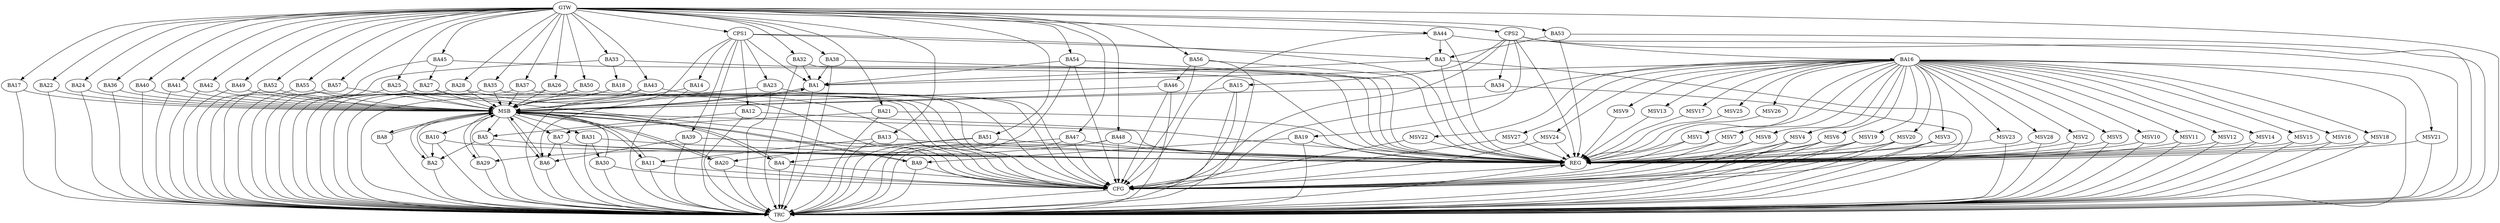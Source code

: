 strict digraph G {
  BA1 [ label="BA1" ];
  BA2 [ label="BA2" ];
  BA3 [ label="BA3" ];
  BA4 [ label="BA4" ];
  BA5 [ label="BA5" ];
  BA6 [ label="BA6" ];
  BA7 [ label="BA7" ];
  BA8 [ label="BA8" ];
  BA9 [ label="BA9" ];
  BA10 [ label="BA10" ];
  BA11 [ label="BA11" ];
  BA12 [ label="BA12" ];
  BA13 [ label="BA13" ];
  BA14 [ label="BA14" ];
  BA15 [ label="BA15" ];
  BA16 [ label="BA16" ];
  BA17 [ label="BA17" ];
  BA18 [ label="BA18" ];
  BA19 [ label="BA19" ];
  BA20 [ label="BA20" ];
  BA21 [ label="BA21" ];
  BA22 [ label="BA22" ];
  BA23 [ label="BA23" ];
  BA24 [ label="BA24" ];
  BA25 [ label="BA25" ];
  BA26 [ label="BA26" ];
  BA27 [ label="BA27" ];
  BA28 [ label="BA28" ];
  BA29 [ label="BA29" ];
  BA30 [ label="BA30" ];
  BA31 [ label="BA31" ];
  BA32 [ label="BA32" ];
  BA33 [ label="BA33" ];
  BA34 [ label="BA34" ];
  BA35 [ label="BA35" ];
  BA36 [ label="BA36" ];
  BA37 [ label="BA37" ];
  BA38 [ label="BA38" ];
  BA39 [ label="BA39" ];
  BA40 [ label="BA40" ];
  BA41 [ label="BA41" ];
  BA42 [ label="BA42" ];
  BA43 [ label="BA43" ];
  BA44 [ label="BA44" ];
  BA45 [ label="BA45" ];
  BA46 [ label="BA46" ];
  BA47 [ label="BA47" ];
  BA48 [ label="BA48" ];
  BA49 [ label="BA49" ];
  BA50 [ label="BA50" ];
  BA51 [ label="BA51" ];
  BA52 [ label="BA52" ];
  BA53 [ label="BA53" ];
  BA54 [ label="BA54" ];
  BA55 [ label="BA55" ];
  BA56 [ label="BA56" ];
  BA57 [ label="BA57" ];
  CPS1 [ label="CPS1" ];
  CPS2 [ label="CPS2" ];
  GTW [ label="GTW" ];
  REG [ label="REG" ];
  MSB [ label="MSB" ];
  CFG [ label="CFG" ];
  TRC [ label="TRC" ];
  MSV1 [ label="MSV1" ];
  MSV2 [ label="MSV2" ];
  MSV3 [ label="MSV3" ];
  MSV4 [ label="MSV4" ];
  MSV5 [ label="MSV5" ];
  MSV6 [ label="MSV6" ];
  MSV7 [ label="MSV7" ];
  MSV8 [ label="MSV8" ];
  MSV9 [ label="MSV9" ];
  MSV10 [ label="MSV10" ];
  MSV11 [ label="MSV11" ];
  MSV12 [ label="MSV12" ];
  MSV13 [ label="MSV13" ];
  MSV14 [ label="MSV14" ];
  MSV15 [ label="MSV15" ];
  MSV16 [ label="MSV16" ];
  MSV17 [ label="MSV17" ];
  MSV18 [ label="MSV18" ];
  MSV19 [ label="MSV19" ];
  MSV20 [ label="MSV20" ];
  MSV21 [ label="MSV21" ];
  MSV22 [ label="MSV22" ];
  MSV23 [ label="MSV23" ];
  MSV24 [ label="MSV24" ];
  MSV25 [ label="MSV25" ];
  MSV26 [ label="MSV26" ];
  MSV27 [ label="MSV27" ];
  MSV28 [ label="MSV28" ];
  BA3 -> BA1;
  BA5 -> BA2;
  BA7 -> BA6;
  BA10 -> BA2;
  BA12 -> BA5;
  BA13 -> BA11;
  BA16 -> BA1;
  BA19 -> BA9;
  BA21 -> BA7;
  BA31 -> BA30;
  BA32 -> BA1;
  BA33 -> BA18;
  BA38 -> BA1;
  BA39 -> BA6;
  BA44 -> BA3;
  BA45 -> BA27;
  BA47 -> BA4;
  BA48 -> BA29;
  BA51 -> BA20;
  BA53 -> BA3;
  BA54 -> BA1;
  BA56 -> BA46;
  CPS1 -> BA6;
  CPS1 -> BA23;
  CPS1 -> BA12;
  CPS1 -> BA3;
  CPS1 -> BA14;
  CPS1 -> BA39;
  CPS1 -> BA1;
  CPS2 -> BA34;
  CPS2 -> BA16;
  CPS2 -> BA19;
  CPS2 -> BA15;
  GTW -> BA13;
  GTW -> BA17;
  GTW -> BA21;
  GTW -> BA22;
  GTW -> BA24;
  GTW -> BA25;
  GTW -> BA26;
  GTW -> BA28;
  GTW -> BA32;
  GTW -> BA33;
  GTW -> BA35;
  GTW -> BA36;
  GTW -> BA37;
  GTW -> BA38;
  GTW -> BA40;
  GTW -> BA41;
  GTW -> BA42;
  GTW -> BA43;
  GTW -> BA44;
  GTW -> BA45;
  GTW -> BA47;
  GTW -> BA48;
  GTW -> BA49;
  GTW -> BA50;
  GTW -> BA51;
  GTW -> BA52;
  GTW -> BA53;
  GTW -> BA54;
  GTW -> BA55;
  GTW -> BA56;
  GTW -> BA57;
  GTW -> CPS1;
  GTW -> CPS2;
  BA3 -> REG;
  BA5 -> REG;
  BA7 -> REG;
  BA10 -> REG;
  BA12 -> REG;
  BA13 -> REG;
  BA16 -> REG;
  BA19 -> REG;
  BA21 -> REG;
  BA31 -> REG;
  BA32 -> REG;
  BA33 -> REG;
  BA38 -> REG;
  BA39 -> REG;
  BA44 -> REG;
  BA45 -> REG;
  BA47 -> REG;
  BA48 -> REG;
  BA51 -> REG;
  BA53 -> REG;
  BA54 -> REG;
  BA56 -> REG;
  CPS1 -> REG;
  CPS2 -> REG;
  BA1 -> MSB;
  MSB -> BA2;
  MSB -> REG;
  BA2 -> MSB;
  MSB -> BA1;
  BA4 -> MSB;
  BA6 -> MSB;
  BA8 -> MSB;
  MSB -> BA7;
  BA9 -> MSB;
  BA11 -> MSB;
  BA14 -> MSB;
  MSB -> BA6;
  BA15 -> MSB;
  BA17 -> MSB;
  BA18 -> MSB;
  BA20 -> MSB;
  MSB -> BA11;
  BA22 -> MSB;
  MSB -> BA10;
  BA23 -> MSB;
  MSB -> BA8;
  BA24 -> MSB;
  BA25 -> MSB;
  BA26 -> MSB;
  BA27 -> MSB;
  MSB -> BA4;
  BA28 -> MSB;
  BA29 -> MSB;
  BA30 -> MSB;
  BA34 -> MSB;
  MSB -> BA29;
  BA35 -> MSB;
  BA36 -> MSB;
  BA37 -> MSB;
  BA40 -> MSB;
  BA41 -> MSB;
  MSB -> BA20;
  BA42 -> MSB;
  BA43 -> MSB;
  MSB -> BA31;
  BA46 -> MSB;
  BA49 -> MSB;
  BA50 -> MSB;
  MSB -> BA5;
  BA52 -> MSB;
  MSB -> BA9;
  BA55 -> MSB;
  BA57 -> MSB;
  BA15 -> CFG;
  BA56 -> CFG;
  BA18 -> CFG;
  BA25 -> CFG;
  BA50 -> CFG;
  BA43 -> CFG;
  BA11 -> CFG;
  BA54 -> CFG;
  CPS2 -> CFG;
  BA9 -> CFG;
  BA23 -> CFG;
  BA4 -> CFG;
  BA28 -> CFG;
  BA20 -> CFG;
  BA46 -> CFG;
  BA47 -> CFG;
  BA30 -> CFG;
  BA35 -> CFG;
  BA16 -> CFG;
  BA48 -> CFG;
  BA44 -> CFG;
  BA37 -> CFG;
  BA27 -> CFG;
  BA26 -> CFG;
  REG -> CFG;
  BA1 -> TRC;
  BA2 -> TRC;
  BA3 -> TRC;
  BA4 -> TRC;
  BA5 -> TRC;
  BA6 -> TRC;
  BA7 -> TRC;
  BA8 -> TRC;
  BA9 -> TRC;
  BA10 -> TRC;
  BA11 -> TRC;
  BA12 -> TRC;
  BA13 -> TRC;
  BA14 -> TRC;
  BA15 -> TRC;
  BA16 -> TRC;
  BA17 -> TRC;
  BA18 -> TRC;
  BA19 -> TRC;
  BA20 -> TRC;
  BA21 -> TRC;
  BA22 -> TRC;
  BA23 -> TRC;
  BA24 -> TRC;
  BA25 -> TRC;
  BA26 -> TRC;
  BA27 -> TRC;
  BA28 -> TRC;
  BA29 -> TRC;
  BA30 -> TRC;
  BA31 -> TRC;
  BA32 -> TRC;
  BA33 -> TRC;
  BA34 -> TRC;
  BA35 -> TRC;
  BA36 -> TRC;
  BA37 -> TRC;
  BA38 -> TRC;
  BA39 -> TRC;
  BA40 -> TRC;
  BA41 -> TRC;
  BA42 -> TRC;
  BA43 -> TRC;
  BA44 -> TRC;
  BA45 -> TRC;
  BA46 -> TRC;
  BA47 -> TRC;
  BA48 -> TRC;
  BA49 -> TRC;
  BA50 -> TRC;
  BA51 -> TRC;
  BA52 -> TRC;
  BA53 -> TRC;
  BA54 -> TRC;
  BA55 -> TRC;
  BA56 -> TRC;
  BA57 -> TRC;
  CPS1 -> TRC;
  CPS2 -> TRC;
  GTW -> TRC;
  CFG -> TRC;
  TRC -> REG;
  BA16 -> MSV1;
  BA16 -> MSV2;
  MSV1 -> REG;
  MSV1 -> CFG;
  MSV2 -> REG;
  MSV2 -> TRC;
  BA16 -> MSV3;
  MSV3 -> REG;
  MSV3 -> TRC;
  MSV3 -> CFG;
  BA16 -> MSV4;
  MSV4 -> REG;
  MSV4 -> TRC;
  MSV4 -> CFG;
  BA16 -> MSV5;
  BA16 -> MSV6;
  BA16 -> MSV7;
  MSV5 -> REG;
  MSV5 -> TRC;
  MSV6 -> REG;
  MSV6 -> TRC;
  MSV6 -> CFG;
  MSV7 -> REG;
  MSV7 -> CFG;
  BA16 -> MSV8;
  MSV8 -> REG;
  MSV8 -> CFG;
  BA16 -> MSV9;
  MSV9 -> REG;
  BA16 -> MSV10;
  BA16 -> MSV11;
  BA16 -> MSV12;
  BA16 -> MSV13;
  BA16 -> MSV14;
  BA16 -> MSV15;
  MSV10 -> REG;
  MSV10 -> TRC;
  MSV11 -> REG;
  MSV11 -> TRC;
  MSV12 -> REG;
  MSV12 -> TRC;
  MSV13 -> REG;
  MSV14 -> REG;
  MSV14 -> TRC;
  MSV15 -> REG;
  MSV15 -> TRC;
  BA16 -> MSV16;
  MSV16 -> REG;
  MSV16 -> TRC;
  BA16 -> MSV17;
  BA16 -> MSV18;
  MSV17 -> REG;
  MSV18 -> REG;
  MSV18 -> TRC;
  BA16 -> MSV19;
  MSV19 -> REG;
  MSV19 -> TRC;
  MSV19 -> CFG;
  BA16 -> MSV20;
  MSV20 -> REG;
  MSV20 -> TRC;
  MSV20 -> CFG;
  BA16 -> MSV21;
  BA16 -> MSV22;
  BA16 -> MSV23;
  MSV21 -> REG;
  MSV21 -> TRC;
  MSV22 -> REG;
  MSV22 -> CFG;
  MSV23 -> REG;
  MSV23 -> TRC;
  BA16 -> MSV24;
  BA16 -> MSV25;
  BA16 -> MSV26;
  BA16 -> MSV27;
  MSV24 -> REG;
  MSV24 -> CFG;
  MSV25 -> REG;
  MSV26 -> REG;
  MSV27 -> REG;
  MSV27 -> CFG;
  BA16 -> MSV28;
  MSV28 -> REG;
  MSV28 -> TRC;
}
